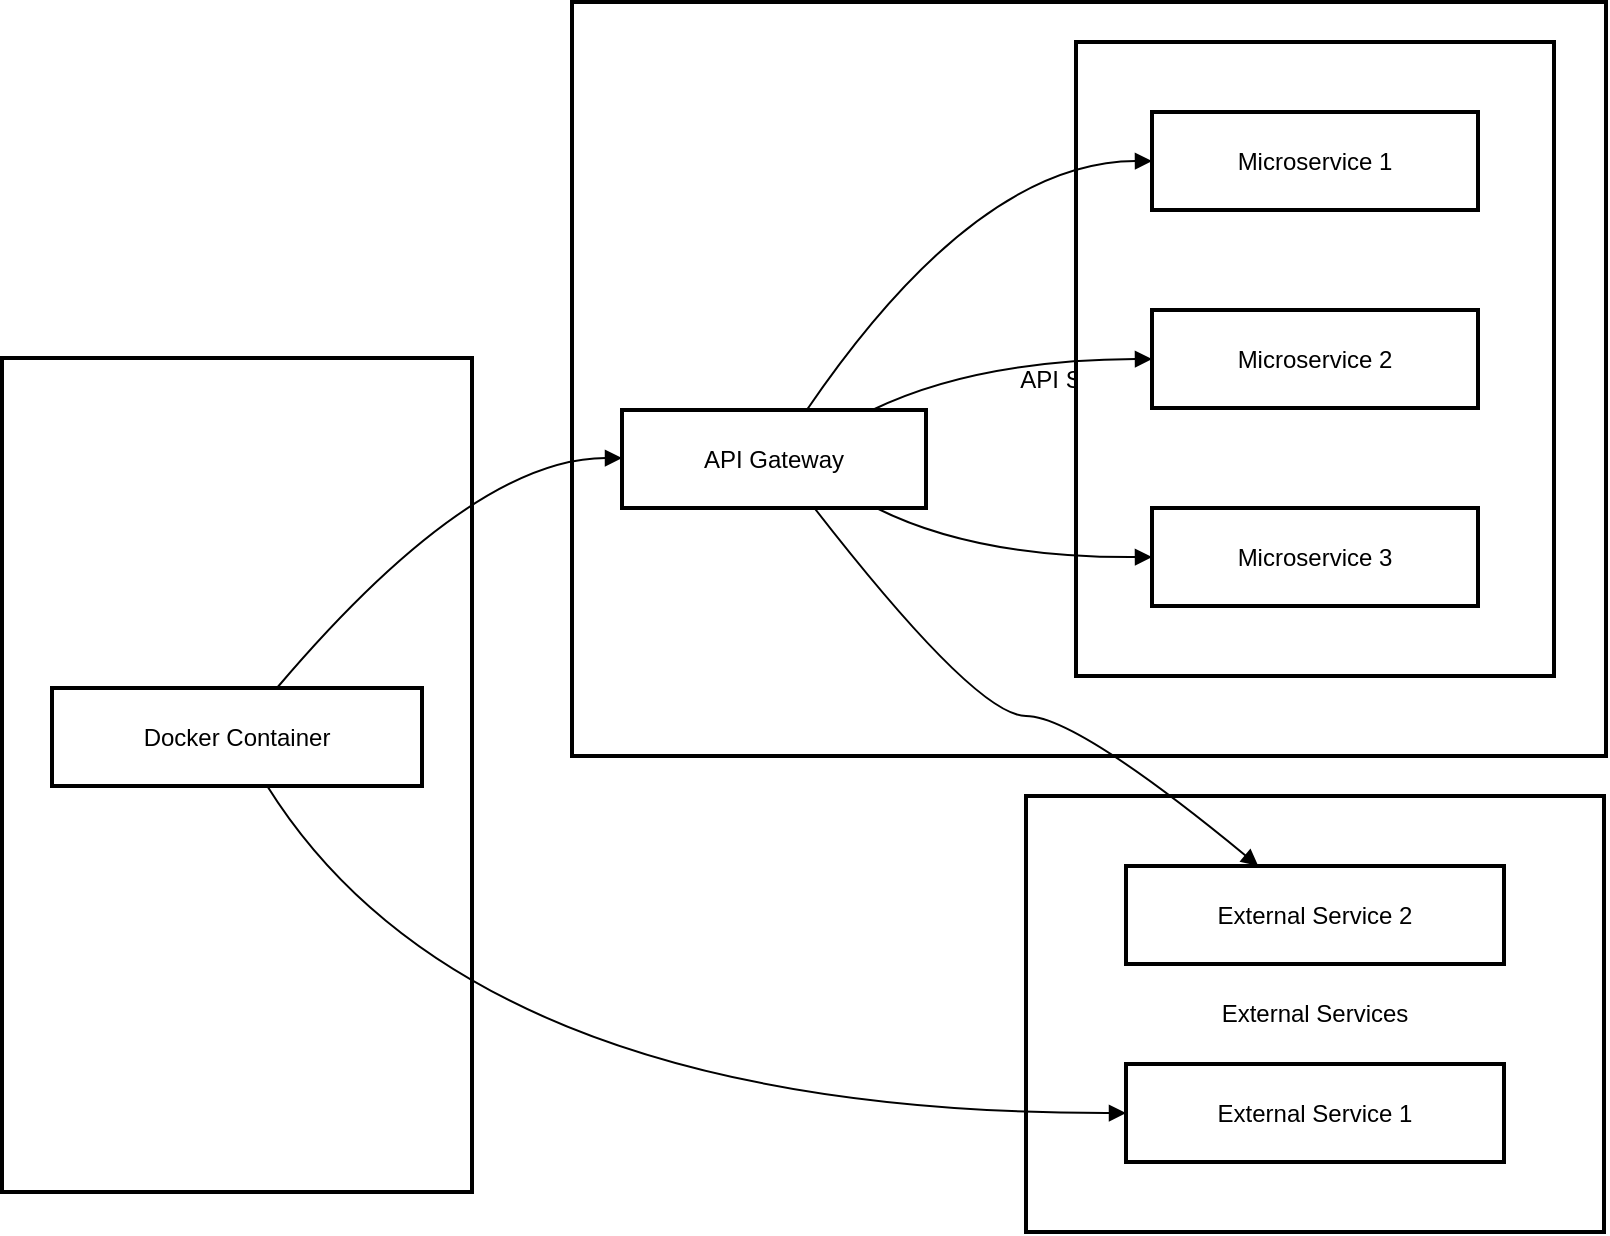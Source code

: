 <mxfile version="24.7.17">
  <diagram name="Page-1" id="UwTNDkg3WGLxEnsJxmRw">
    <mxGraphModel>
      <root>
        <mxCell id="0" />
        <mxCell id="1" parent="0" />
        <mxCell id="2" value="External Services" style="whiteSpace=wrap;strokeWidth=2;" vertex="1" parent="1">
          <mxGeometry x="520" y="405" width="289" height="218" as="geometry" />
        </mxCell>
        <mxCell id="3" value="API Services" style="whiteSpace=wrap;strokeWidth=2;" vertex="1" parent="1">
          <mxGeometry x="293" y="8" width="517" height="377" as="geometry" />
        </mxCell>
        <mxCell id="4" value="Microservices" style="whiteSpace=wrap;strokeWidth=2;" vertex="1" parent="1">
          <mxGeometry x="545" y="28" width="239" height="317" as="geometry" />
        </mxCell>
        <mxCell id="5" value="Data Services" style="whiteSpace=wrap;strokeWidth=2;" vertex="1" parent="1">
          <mxGeometry x="8" y="186" width="235" height="417" as="geometry" />
        </mxCell>
        <mxCell id="6" value="Docker Container" style="whiteSpace=wrap;strokeWidth=2;" vertex="1" parent="1">
          <mxGeometry x="33" y="351" width="185" height="49" as="geometry" />
        </mxCell>
        <mxCell id="7" value="API Gateway" style="whiteSpace=wrap;strokeWidth=2;" vertex="1" parent="1">
          <mxGeometry x="318" y="212" width="152" height="49" as="geometry" />
        </mxCell>
        <mxCell id="8" value="Microservice 1" style="whiteSpace=wrap;strokeWidth=2;" vertex="1" parent="1">
          <mxGeometry x="583" y="63" width="163" height="49" as="geometry" />
        </mxCell>
        <mxCell id="9" value="Microservice 2" style="whiteSpace=wrap;strokeWidth=2;" vertex="1" parent="1">
          <mxGeometry x="583" y="162" width="163" height="49" as="geometry" />
        </mxCell>
        <mxCell id="10" value="Microservice 3" style="whiteSpace=wrap;strokeWidth=2;" vertex="1" parent="1">
          <mxGeometry x="583" y="261" width="163" height="49" as="geometry" />
        </mxCell>
        <mxCell id="11" value="External Service 1" style="whiteSpace=wrap;strokeWidth=2;" vertex="1" parent="1">
          <mxGeometry x="570" y="539" width="189" height="49" as="geometry" />
        </mxCell>
        <mxCell id="12" value="External Service 2" style="whiteSpace=wrap;strokeWidth=2;" vertex="1" parent="1">
          <mxGeometry x="570" y="440" width="189" height="49" as="geometry" />
        </mxCell>
        <mxCell id="13" value="" style="curved=1;startArrow=none;endArrow=block;exitX=0.61;exitY=-0.01;entryX=0;entryY=0.5;" edge="1" parent="1" source="7" target="8">
          <mxGeometry relative="1" as="geometry">
            <Array as="points">
              <mxPoint x="495" y="88" />
            </Array>
          </mxGeometry>
        </mxCell>
        <mxCell id="14" value="" style="curved=1;startArrow=none;endArrow=block;exitX=0.83;exitY=-0.01;entryX=0;entryY=0.5;" edge="1" parent="1" source="7" target="9">
          <mxGeometry relative="1" as="geometry">
            <Array as="points">
              <mxPoint x="495" y="187" />
            </Array>
          </mxGeometry>
        </mxCell>
        <mxCell id="15" value="" style="curved=1;startArrow=none;endArrow=block;exitX=0.83;exitY=0.99;entryX=0;entryY=0.5;" edge="1" parent="1" source="7" target="10">
          <mxGeometry relative="1" as="geometry">
            <Array as="points">
              <mxPoint x="495" y="286" />
            </Array>
          </mxGeometry>
        </mxCell>
        <mxCell id="16" value="" style="curved=1;startArrow=none;endArrow=block;exitX=0.61;exitY=-0.01;entryX=0;entryY=0.49;" edge="1" parent="1" source="6" target="7">
          <mxGeometry relative="1" as="geometry">
            <Array as="points">
              <mxPoint x="243" y="236" />
            </Array>
          </mxGeometry>
        </mxCell>
        <mxCell id="17" value="" style="curved=1;startArrow=none;endArrow=block;exitX=0.58;exitY=0.99;entryX=0;entryY=0.5;" edge="1" parent="1" source="6" target="11">
          <mxGeometry relative="1" as="geometry">
            <Array as="points">
              <mxPoint x="243" y="564" />
            </Array>
          </mxGeometry>
        </mxCell>
        <mxCell id="18" value="" style="curved=1;startArrow=none;endArrow=block;exitX=0.63;exitY=0.99;entryX=0.35;entryY=0;" edge="1" parent="1" source="7" target="12">
          <mxGeometry relative="1" as="geometry">
            <Array as="points">
              <mxPoint x="495" y="365" />
              <mxPoint x="545" y="365" />
            </Array>
          </mxGeometry>
        </mxCell>
      </root>
    </mxGraphModel>
  </diagram>
</mxfile>
